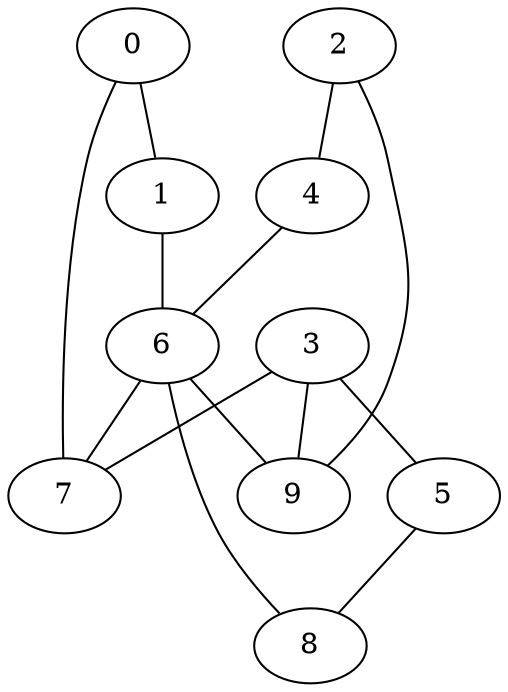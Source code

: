 graph three{
	0 -- 1;
	0 -- 7;
	1 -- 6;
	2 -- 4;
	2 -- 9;
	3 -- 5;
	3 -- 7;
	3 -- 9;
	4 -- 6;
	5 -- 8;
	6 -- 7;
	6 -- 8;
	6 -- 9;
	9
}
